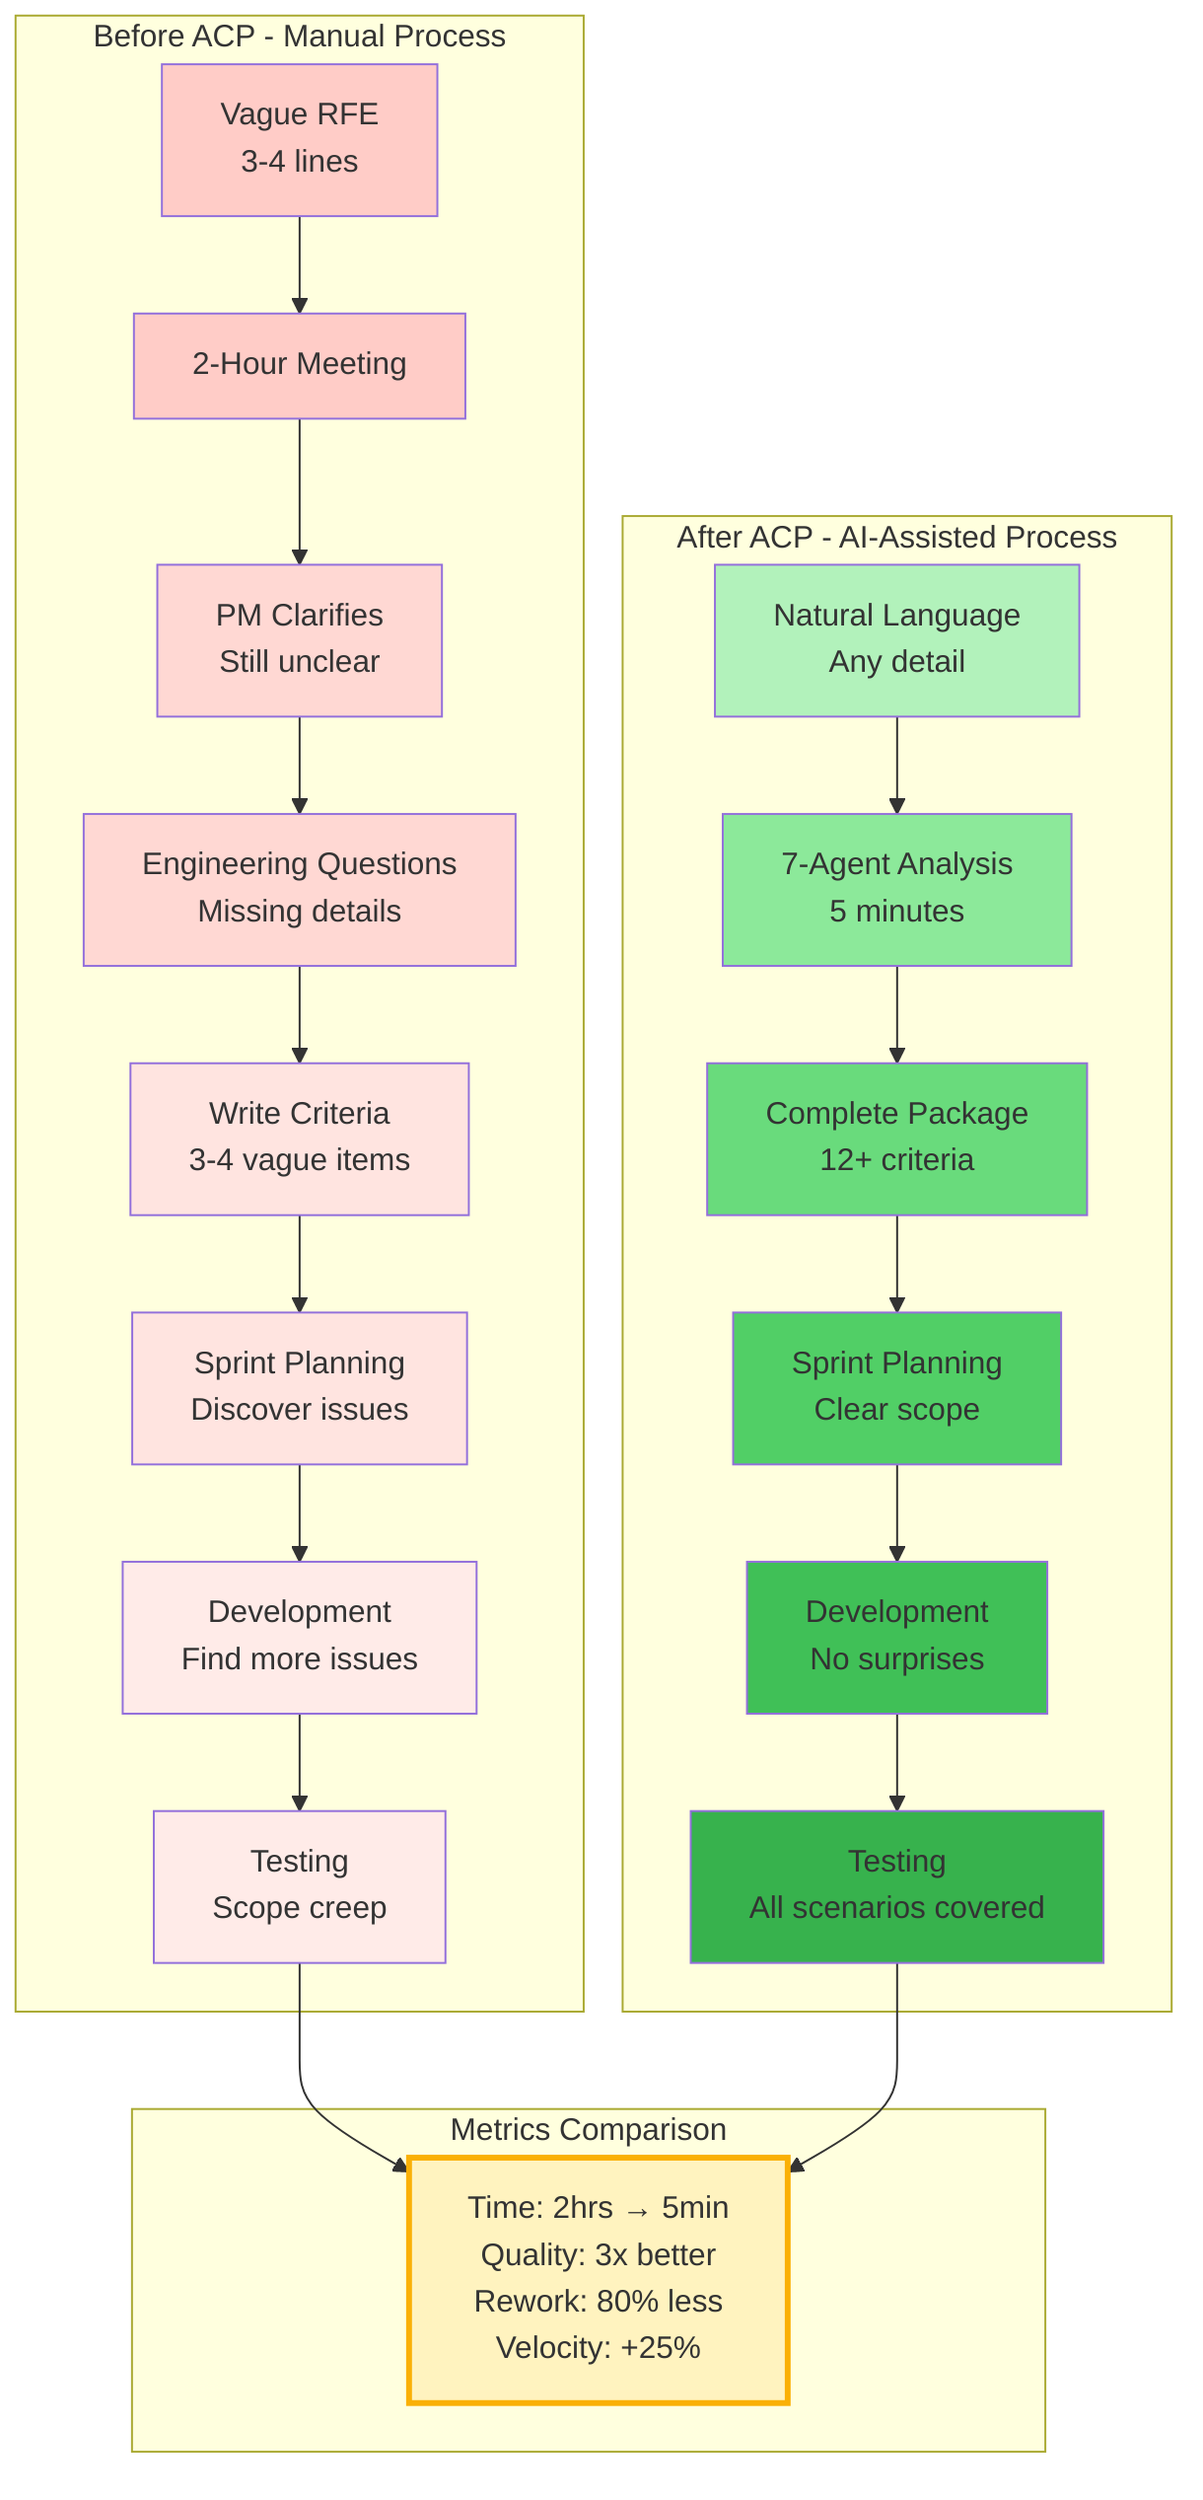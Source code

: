 graph TB
    subgraph "Before ACP - Manual Process"
        M1[Vague RFE<br/>3-4 lines] --> M2[2-Hour Meeting]
        M2 --> M3[PM Clarifies<br/>Still unclear]
        M3 --> M4[Engineering Questions<br/>Missing details]
        M4 --> M5[Write Criteria<br/>3-4 vague items]
        M5 --> M6[Sprint Planning<br/>Discover issues]
        M6 --> M7[Development<br/>Find more issues]
        M7 --> M8[Testing<br/>Scope creep]
        
        style M1 fill:#ffccc7
        style M2 fill:#ffccc7
        style M3 fill:#ffd8d3
        style M4 fill:#ffd8d3
        style M5 fill:#ffe4e0
        style M6 fill:#ffe4e0
        style M7 fill:#ffebe8
        style M8 fill:#ffebe8
    end
    
    subgraph "After ACP - AI-Assisted Process"
        A1[Natural Language<br/>Any detail] --> A2[7-Agent Analysis<br/>5 minutes]
        A2 --> A3[Complete Package<br/>12+ criteria]
        A3 --> A4[Sprint Planning<br/>Clear scope]
        A4 --> A5[Development<br/>No surprises]
        A5 --> A6[Testing<br/>All scenarios covered]
        
        style A1 fill:#b2f2bb
        style A2 fill:#8ce99a
        style A3 fill:#69db7c
        style A4 fill:#51cf66
        style A5 fill:#40c057
        style A6 fill:#37b24d
    end
    
    subgraph "Metrics Comparison"
        MC[Time: 2hrs → 5min<br/>Quality: 3x better<br/>Rework: 80% less<br/>Velocity: +25%]
        style MC fill:#fff3bf,stroke:#fab005,stroke-width:3px
    end
    
    M8 --> MC
    A6 --> MC